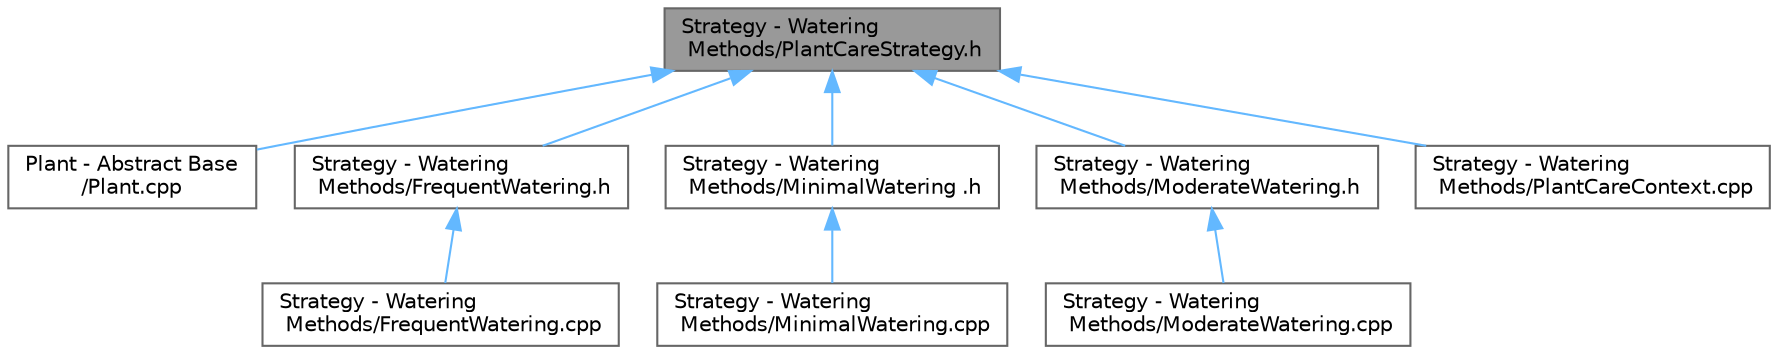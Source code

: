 digraph "Strategy - Watering Methods/PlantCareStrategy.h"
{
 // INTERACTIVE_SVG=YES
 // LATEX_PDF_SIZE
  bgcolor="transparent";
  edge [fontname=Helvetica,fontsize=10,labelfontname=Helvetica,labelfontsize=10];
  node [fontname=Helvetica,fontsize=10,shape=box,height=0.2,width=0.4];
  Node1 [id="Node000001",label="Strategy - Watering\l Methods/PlantCareStrategy.h",height=0.2,width=0.4,color="gray40", fillcolor="grey60", style="filled", fontcolor="black",tooltip="Header file for the PlantCareStrategy abstract base class."];
  Node1 -> Node2 [id="edge1_Node000001_Node000002",dir="back",color="steelblue1",style="solid",tooltip=" "];
  Node2 [id="Node000002",label="Plant - Abstract Base\l/Plant.cpp",height=0.2,width=0.4,color="grey40", fillcolor="white", style="filled",URL="$_plant_8cpp.html",tooltip=" "];
  Node1 -> Node3 [id="edge2_Node000001_Node000003",dir="back",color="steelblue1",style="solid",tooltip=" "];
  Node3 [id="Node000003",label="Strategy - Watering\l Methods/FrequentWatering.h",height=0.2,width=0.4,color="grey40", fillcolor="white", style="filled",URL="$_frequent_watering_8h.html",tooltip="Header file for the FrequentWatering class."];
  Node3 -> Node4 [id="edge3_Node000003_Node000004",dir="back",color="steelblue1",style="solid",tooltip=" "];
  Node4 [id="Node000004",label="Strategy - Watering\l Methods/FrequentWatering.cpp",height=0.2,width=0.4,color="grey40", fillcolor="white", style="filled",URL="$_frequent_watering_8cpp.html",tooltip="Implementation of the FrequentWatering class."];
  Node1 -> Node5 [id="edge4_Node000001_Node000005",dir="back",color="steelblue1",style="solid",tooltip=" "];
  Node5 [id="Node000005",label="Strategy - Watering\l Methods/MinimalWatering .h",height=0.2,width=0.4,color="grey40", fillcolor="white", style="filled",URL="$_minimal_watering_01_8h.html",tooltip=" "];
  Node5 -> Node6 [id="edge5_Node000005_Node000006",dir="back",color="steelblue1",style="solid",tooltip=" "];
  Node6 [id="Node000006",label="Strategy - Watering\l Methods/MinimalWatering.cpp",height=0.2,width=0.4,color="grey40", fillcolor="white", style="filled",URL="$_minimal_watering_8cpp.html",tooltip="Implementation of the MinimalWatering class."];
  Node1 -> Node7 [id="edge6_Node000001_Node000007",dir="back",color="steelblue1",style="solid",tooltip=" "];
  Node7 [id="Node000007",label="Strategy - Watering\l Methods/ModerateWatering.h",height=0.2,width=0.4,color="grey40", fillcolor="white", style="filled",URL="$_moderate_watering_8h.html",tooltip="Header file for the ModerateWatering class."];
  Node7 -> Node8 [id="edge7_Node000007_Node000008",dir="back",color="steelblue1",style="solid",tooltip=" "];
  Node8 [id="Node000008",label="Strategy - Watering\l Methods/ModerateWatering.cpp",height=0.2,width=0.4,color="grey40", fillcolor="white", style="filled",URL="$_moderate_watering_8cpp.html",tooltip="Implementation of the ModerateWatering class."];
  Node1 -> Node9 [id="edge8_Node000001_Node000009",dir="back",color="steelblue1",style="solid",tooltip=" "];
  Node9 [id="Node000009",label="Strategy - Watering\l Methods/PlantCareContext.cpp",height=0.2,width=0.4,color="grey40", fillcolor="white", style="filled",URL="$_plant_care_context_8cpp.html",tooltip="Implementation of the PlantCareContext class."];
}
